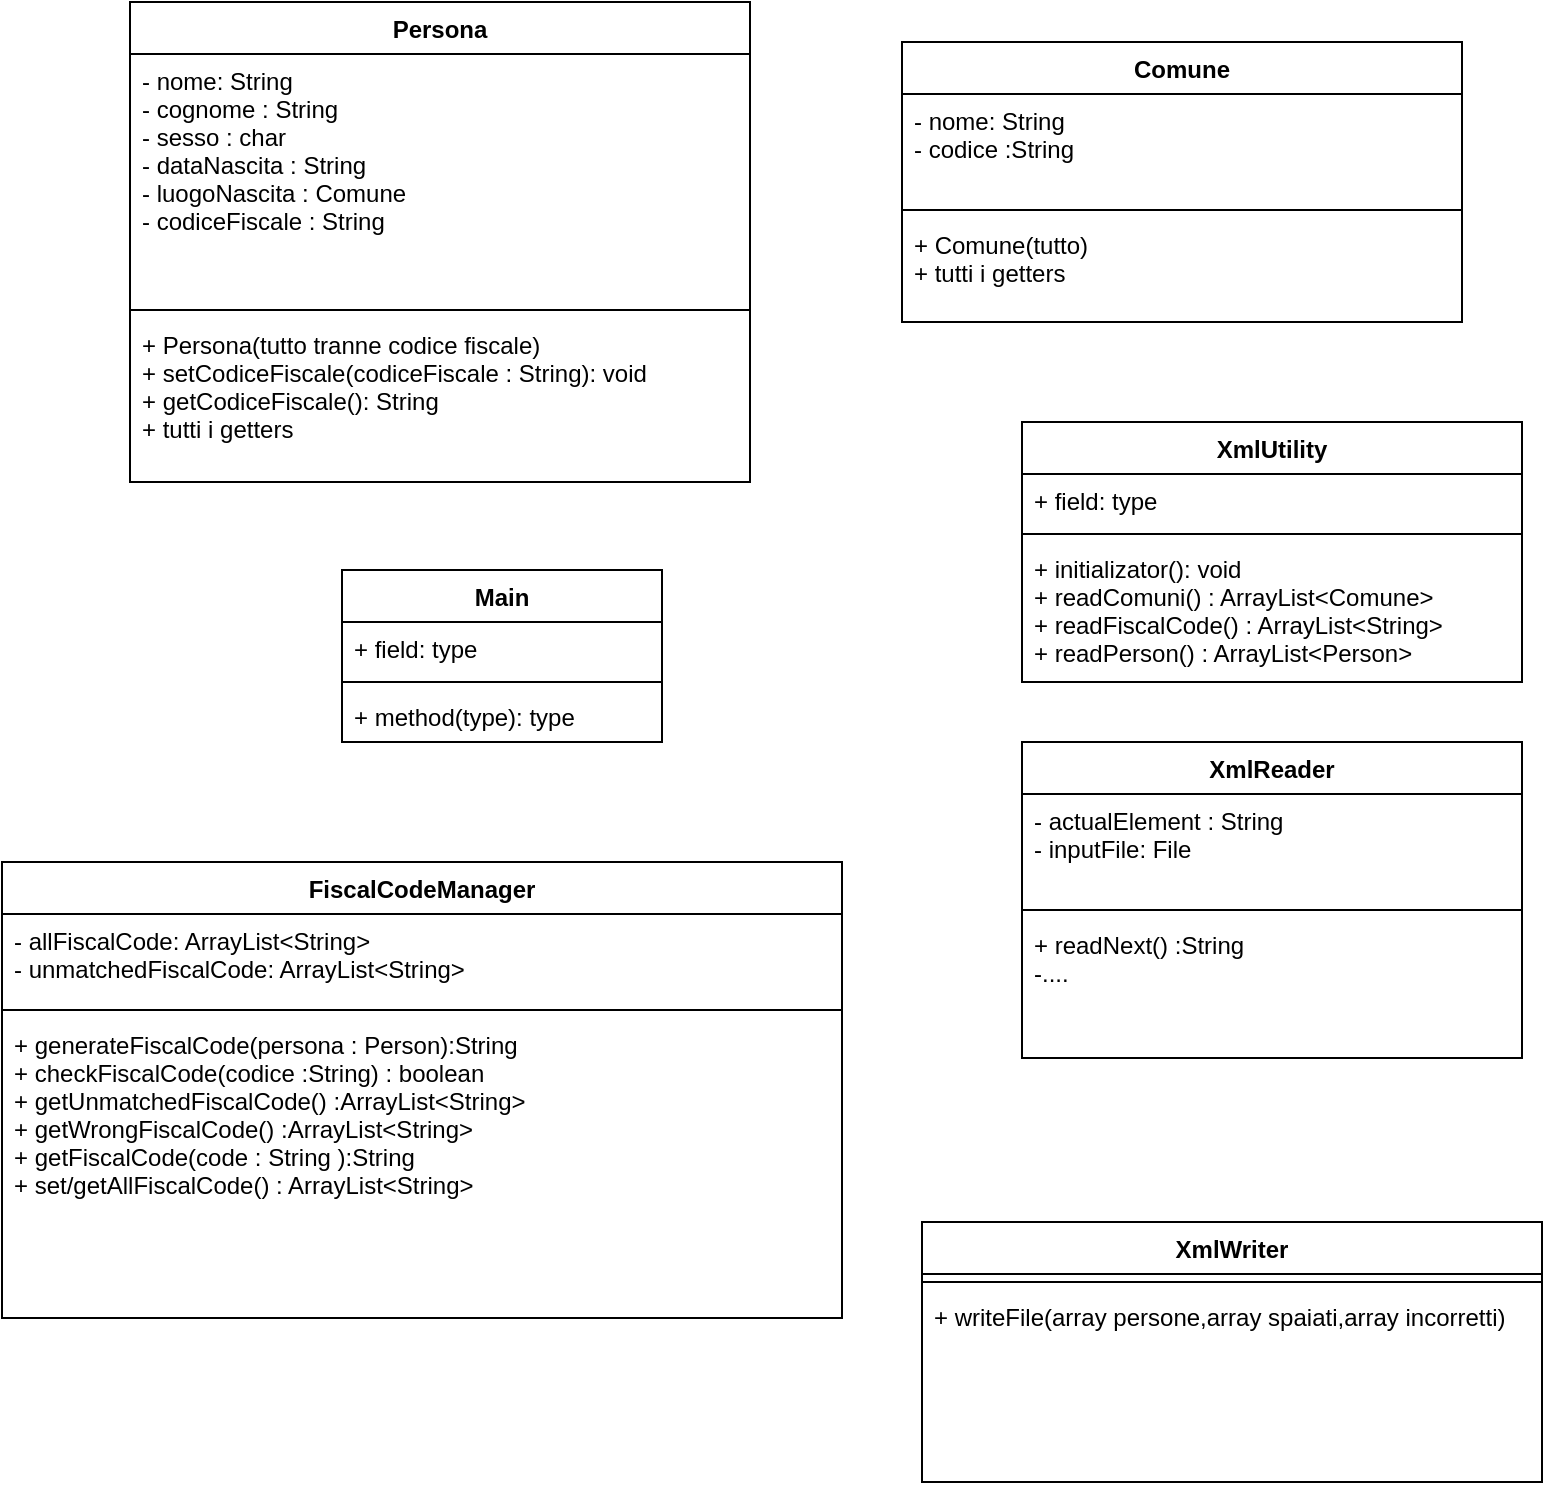 <mxfile version="17.4.6" type="device"><diagram id="DL_iSzFS-gjvhAqIAErm" name="Page-1"><mxGraphModel dx="1278" dy="571" grid="1" gridSize="10" guides="1" tooltips="1" connect="1" arrows="1" fold="1" page="1" pageScale="1" pageWidth="827" pageHeight="1169" math="0" shadow="0"><root><mxCell id="0"/><mxCell id="1" parent="0"/><mxCell id="M8LVRK2I6RIQSMFMmTUj-1" value="Persona" style="swimlane;fontStyle=1;align=center;verticalAlign=top;childLayout=stackLayout;horizontal=1;startSize=26;horizontalStack=0;resizeParent=1;resizeParentMax=0;resizeLast=0;collapsible=1;marginBottom=0;" vertex="1" parent="1"><mxGeometry x="104" y="50" width="310" height="240" as="geometry"/></mxCell><mxCell id="M8LVRK2I6RIQSMFMmTUj-2" value="- nome: String&#10;- cognome : String&#10;- sesso : char&#10;- dataNascita : String&#10;- luogoNascita : Comune&#10;- codiceFiscale : String" style="text;strokeColor=none;fillColor=none;align=left;verticalAlign=top;spacingLeft=4;spacingRight=4;overflow=hidden;rotatable=0;points=[[0,0.5],[1,0.5]];portConstraint=eastwest;" vertex="1" parent="M8LVRK2I6RIQSMFMmTUj-1"><mxGeometry y="26" width="310" height="124" as="geometry"/></mxCell><mxCell id="M8LVRK2I6RIQSMFMmTUj-3" value="" style="line;strokeWidth=1;fillColor=none;align=left;verticalAlign=middle;spacingTop=-1;spacingLeft=3;spacingRight=3;rotatable=0;labelPosition=right;points=[];portConstraint=eastwest;" vertex="1" parent="M8LVRK2I6RIQSMFMmTUj-1"><mxGeometry y="150" width="310" height="8" as="geometry"/></mxCell><mxCell id="M8LVRK2I6RIQSMFMmTUj-4" value="+ Persona(tutto tranne codice fiscale)&#10;+ setCodiceFiscale(codiceFiscale : String): void&#10;+ getCodiceFiscale(): String&#10;+ tutti i getters" style="text;strokeColor=none;fillColor=none;align=left;verticalAlign=top;spacingLeft=4;spacingRight=4;overflow=hidden;rotatable=0;points=[[0,0.5],[1,0.5]];portConstraint=eastwest;" vertex="1" parent="M8LVRK2I6RIQSMFMmTUj-1"><mxGeometry y="158" width="310" height="82" as="geometry"/></mxCell><mxCell id="M8LVRK2I6RIQSMFMmTUj-6" value="Comune" style="swimlane;fontStyle=1;align=center;verticalAlign=top;childLayout=stackLayout;horizontal=1;startSize=26;horizontalStack=0;resizeParent=1;resizeParentMax=0;resizeLast=0;collapsible=1;marginBottom=0;" vertex="1" parent="1"><mxGeometry x="490" y="70" width="280" height="140" as="geometry"/></mxCell><mxCell id="M8LVRK2I6RIQSMFMmTUj-7" value="- nome: String&#10;- codice :String" style="text;strokeColor=none;fillColor=none;align=left;verticalAlign=top;spacingLeft=4;spacingRight=4;overflow=hidden;rotatable=0;points=[[0,0.5],[1,0.5]];portConstraint=eastwest;" vertex="1" parent="M8LVRK2I6RIQSMFMmTUj-6"><mxGeometry y="26" width="280" height="54" as="geometry"/></mxCell><mxCell id="M8LVRK2I6RIQSMFMmTUj-8" value="" style="line;strokeWidth=1;fillColor=none;align=left;verticalAlign=middle;spacingTop=-1;spacingLeft=3;spacingRight=3;rotatable=0;labelPosition=right;points=[];portConstraint=eastwest;" vertex="1" parent="M8LVRK2I6RIQSMFMmTUj-6"><mxGeometry y="80" width="280" height="8" as="geometry"/></mxCell><mxCell id="M8LVRK2I6RIQSMFMmTUj-9" value="+ Comune(tutto)&#10;+ tutti i getters" style="text;strokeColor=none;fillColor=none;align=left;verticalAlign=top;spacingLeft=4;spacingRight=4;overflow=hidden;rotatable=0;points=[[0,0.5],[1,0.5]];portConstraint=eastwest;" vertex="1" parent="M8LVRK2I6RIQSMFMmTUj-6"><mxGeometry y="88" width="280" height="52" as="geometry"/></mxCell><mxCell id="M8LVRK2I6RIQSMFMmTUj-10" value="Main" style="swimlane;fontStyle=1;align=center;verticalAlign=top;childLayout=stackLayout;horizontal=1;startSize=26;horizontalStack=0;resizeParent=1;resizeParentMax=0;resizeLast=0;collapsible=1;marginBottom=0;" vertex="1" parent="1"><mxGeometry x="210" y="334" width="160" height="86" as="geometry"/></mxCell><mxCell id="M8LVRK2I6RIQSMFMmTUj-11" value="+ field: type" style="text;strokeColor=none;fillColor=none;align=left;verticalAlign=top;spacingLeft=4;spacingRight=4;overflow=hidden;rotatable=0;points=[[0,0.5],[1,0.5]];portConstraint=eastwest;" vertex="1" parent="M8LVRK2I6RIQSMFMmTUj-10"><mxGeometry y="26" width="160" height="26" as="geometry"/></mxCell><mxCell id="M8LVRK2I6RIQSMFMmTUj-12" value="" style="line;strokeWidth=1;fillColor=none;align=left;verticalAlign=middle;spacingTop=-1;spacingLeft=3;spacingRight=3;rotatable=0;labelPosition=right;points=[];portConstraint=eastwest;" vertex="1" parent="M8LVRK2I6RIQSMFMmTUj-10"><mxGeometry y="52" width="160" height="8" as="geometry"/></mxCell><mxCell id="M8LVRK2I6RIQSMFMmTUj-13" value="+ method(type): type" style="text;strokeColor=none;fillColor=none;align=left;verticalAlign=top;spacingLeft=4;spacingRight=4;overflow=hidden;rotatable=0;points=[[0,0.5],[1,0.5]];portConstraint=eastwest;" vertex="1" parent="M8LVRK2I6RIQSMFMmTUj-10"><mxGeometry y="60" width="160" height="26" as="geometry"/></mxCell><mxCell id="M8LVRK2I6RIQSMFMmTUj-14" value="XmlReader" style="swimlane;fontStyle=1;align=center;verticalAlign=top;childLayout=stackLayout;horizontal=1;startSize=26;horizontalStack=0;resizeParent=1;resizeParentMax=0;resizeLast=0;collapsible=1;marginBottom=0;" vertex="1" parent="1"><mxGeometry x="550" y="420" width="250" height="158" as="geometry"/></mxCell><mxCell id="M8LVRK2I6RIQSMFMmTUj-15" value="- actualElement : String&#10;- inputFile: File" style="text;strokeColor=none;fillColor=none;align=left;verticalAlign=top;spacingLeft=4;spacingRight=4;overflow=hidden;rotatable=0;points=[[0,0.5],[1,0.5]];portConstraint=eastwest;" vertex="1" parent="M8LVRK2I6RIQSMFMmTUj-14"><mxGeometry y="26" width="250" height="54" as="geometry"/></mxCell><mxCell id="M8LVRK2I6RIQSMFMmTUj-16" value="" style="line;strokeWidth=1;fillColor=none;align=left;verticalAlign=middle;spacingTop=-1;spacingLeft=3;spacingRight=3;rotatable=0;labelPosition=right;points=[];portConstraint=eastwest;" vertex="1" parent="M8LVRK2I6RIQSMFMmTUj-14"><mxGeometry y="80" width="250" height="8" as="geometry"/></mxCell><mxCell id="M8LVRK2I6RIQSMFMmTUj-17" value="+ readNext() :String&#10;-...." style="text;strokeColor=none;fillColor=none;align=left;verticalAlign=top;spacingLeft=4;spacingRight=4;overflow=hidden;rotatable=0;points=[[0,0.5],[1,0.5]];portConstraint=eastwest;" vertex="1" parent="M8LVRK2I6RIQSMFMmTUj-14"><mxGeometry y="88" width="250" height="70" as="geometry"/></mxCell><mxCell id="M8LVRK2I6RIQSMFMmTUj-18" value="XmlUtility" style="swimlane;fontStyle=1;align=center;verticalAlign=top;childLayout=stackLayout;horizontal=1;startSize=26;horizontalStack=0;resizeParent=1;resizeParentMax=0;resizeLast=0;collapsible=1;marginBottom=0;" vertex="1" parent="1"><mxGeometry x="550" y="260" width="250" height="130" as="geometry"/></mxCell><mxCell id="M8LVRK2I6RIQSMFMmTUj-19" value="+ field: type" style="text;strokeColor=none;fillColor=none;align=left;verticalAlign=top;spacingLeft=4;spacingRight=4;overflow=hidden;rotatable=0;points=[[0,0.5],[1,0.5]];portConstraint=eastwest;" vertex="1" parent="M8LVRK2I6RIQSMFMmTUj-18"><mxGeometry y="26" width="250" height="26" as="geometry"/></mxCell><mxCell id="M8LVRK2I6RIQSMFMmTUj-20" value="" style="line;strokeWidth=1;fillColor=none;align=left;verticalAlign=middle;spacingTop=-1;spacingLeft=3;spacingRight=3;rotatable=0;labelPosition=right;points=[];portConstraint=eastwest;" vertex="1" parent="M8LVRK2I6RIQSMFMmTUj-18"><mxGeometry y="52" width="250" height="8" as="geometry"/></mxCell><mxCell id="M8LVRK2I6RIQSMFMmTUj-21" value="+ initializator(): void&#10;+ readComuni() : ArrayList&lt;Comune&gt;&#10;+ readFiscalCode() : ArrayList&lt;String&gt;&#10;+ readPerson() : ArrayList&lt;Person&gt;" style="text;strokeColor=none;fillColor=none;align=left;verticalAlign=top;spacingLeft=4;spacingRight=4;overflow=hidden;rotatable=0;points=[[0,0.5],[1,0.5]];portConstraint=eastwest;" vertex="1" parent="M8LVRK2I6RIQSMFMmTUj-18"><mxGeometry y="60" width="250" height="70" as="geometry"/></mxCell><mxCell id="M8LVRK2I6RIQSMFMmTUj-22" value="FiscalCodeManager" style="swimlane;fontStyle=1;align=center;verticalAlign=top;childLayout=stackLayout;horizontal=1;startSize=26;horizontalStack=0;resizeParent=1;resizeParentMax=0;resizeLast=0;collapsible=1;marginBottom=0;" vertex="1" parent="1"><mxGeometry x="40" y="480" width="420" height="228" as="geometry"/></mxCell><mxCell id="M8LVRK2I6RIQSMFMmTUj-23" value="- allFiscalCode: ArrayList&lt;String&gt;&#10;- unmatchedFiscalCode: ArrayList&lt;String&gt;" style="text;strokeColor=none;fillColor=none;align=left;verticalAlign=top;spacingLeft=4;spacingRight=4;overflow=hidden;rotatable=0;points=[[0,0.5],[1,0.5]];portConstraint=eastwest;" vertex="1" parent="M8LVRK2I6RIQSMFMmTUj-22"><mxGeometry y="26" width="420" height="44" as="geometry"/></mxCell><mxCell id="M8LVRK2I6RIQSMFMmTUj-24" value="" style="line;strokeWidth=1;fillColor=none;align=left;verticalAlign=middle;spacingTop=-1;spacingLeft=3;spacingRight=3;rotatable=0;labelPosition=right;points=[];portConstraint=eastwest;" vertex="1" parent="M8LVRK2I6RIQSMFMmTUj-22"><mxGeometry y="70" width="420" height="8" as="geometry"/></mxCell><mxCell id="M8LVRK2I6RIQSMFMmTUj-25" value="+ generateFiscalCode(persona : Person):String&#10;+ checkFiscalCode(codice :String) : boolean&#10;+ getUnmatchedFiscalCode() :ArrayList&lt;String&gt;&#10;+ getWrongFiscalCode() :ArrayList&lt;String&gt;&#10;+ getFiscalCode(code : String ):String&#10;+ set/getAllFiscalCode() : ArrayList&lt;String&gt;" style="text;strokeColor=none;fillColor=none;align=left;verticalAlign=top;spacingLeft=4;spacingRight=4;overflow=hidden;rotatable=0;points=[[0,0.5],[1,0.5]];portConstraint=eastwest;" vertex="1" parent="M8LVRK2I6RIQSMFMmTUj-22"><mxGeometry y="78" width="420" height="150" as="geometry"/></mxCell><mxCell id="M8LVRK2I6RIQSMFMmTUj-26" value="XmlWriter" style="swimlane;fontStyle=1;align=center;verticalAlign=top;childLayout=stackLayout;horizontal=1;startSize=26;horizontalStack=0;resizeParent=1;resizeParentMax=0;resizeLast=0;collapsible=1;marginBottom=0;" vertex="1" parent="1"><mxGeometry x="500" y="660" width="310" height="130" as="geometry"/></mxCell><mxCell id="M8LVRK2I6RIQSMFMmTUj-28" value="" style="line;strokeWidth=1;fillColor=none;align=left;verticalAlign=middle;spacingTop=-1;spacingLeft=3;spacingRight=3;rotatable=0;labelPosition=right;points=[];portConstraint=eastwest;" vertex="1" parent="M8LVRK2I6RIQSMFMmTUj-26"><mxGeometry y="26" width="310" height="8" as="geometry"/></mxCell><mxCell id="M8LVRK2I6RIQSMFMmTUj-29" value="+ writeFile(array persone,array spaiati,array incorretti)" style="text;strokeColor=none;fillColor=none;align=left;verticalAlign=top;spacingLeft=4;spacingRight=4;overflow=hidden;rotatable=0;points=[[0,0.5],[1,0.5]];portConstraint=eastwest;" vertex="1" parent="M8LVRK2I6RIQSMFMmTUj-26"><mxGeometry y="34" width="310" height="96" as="geometry"/></mxCell></root></mxGraphModel></diagram></mxfile>